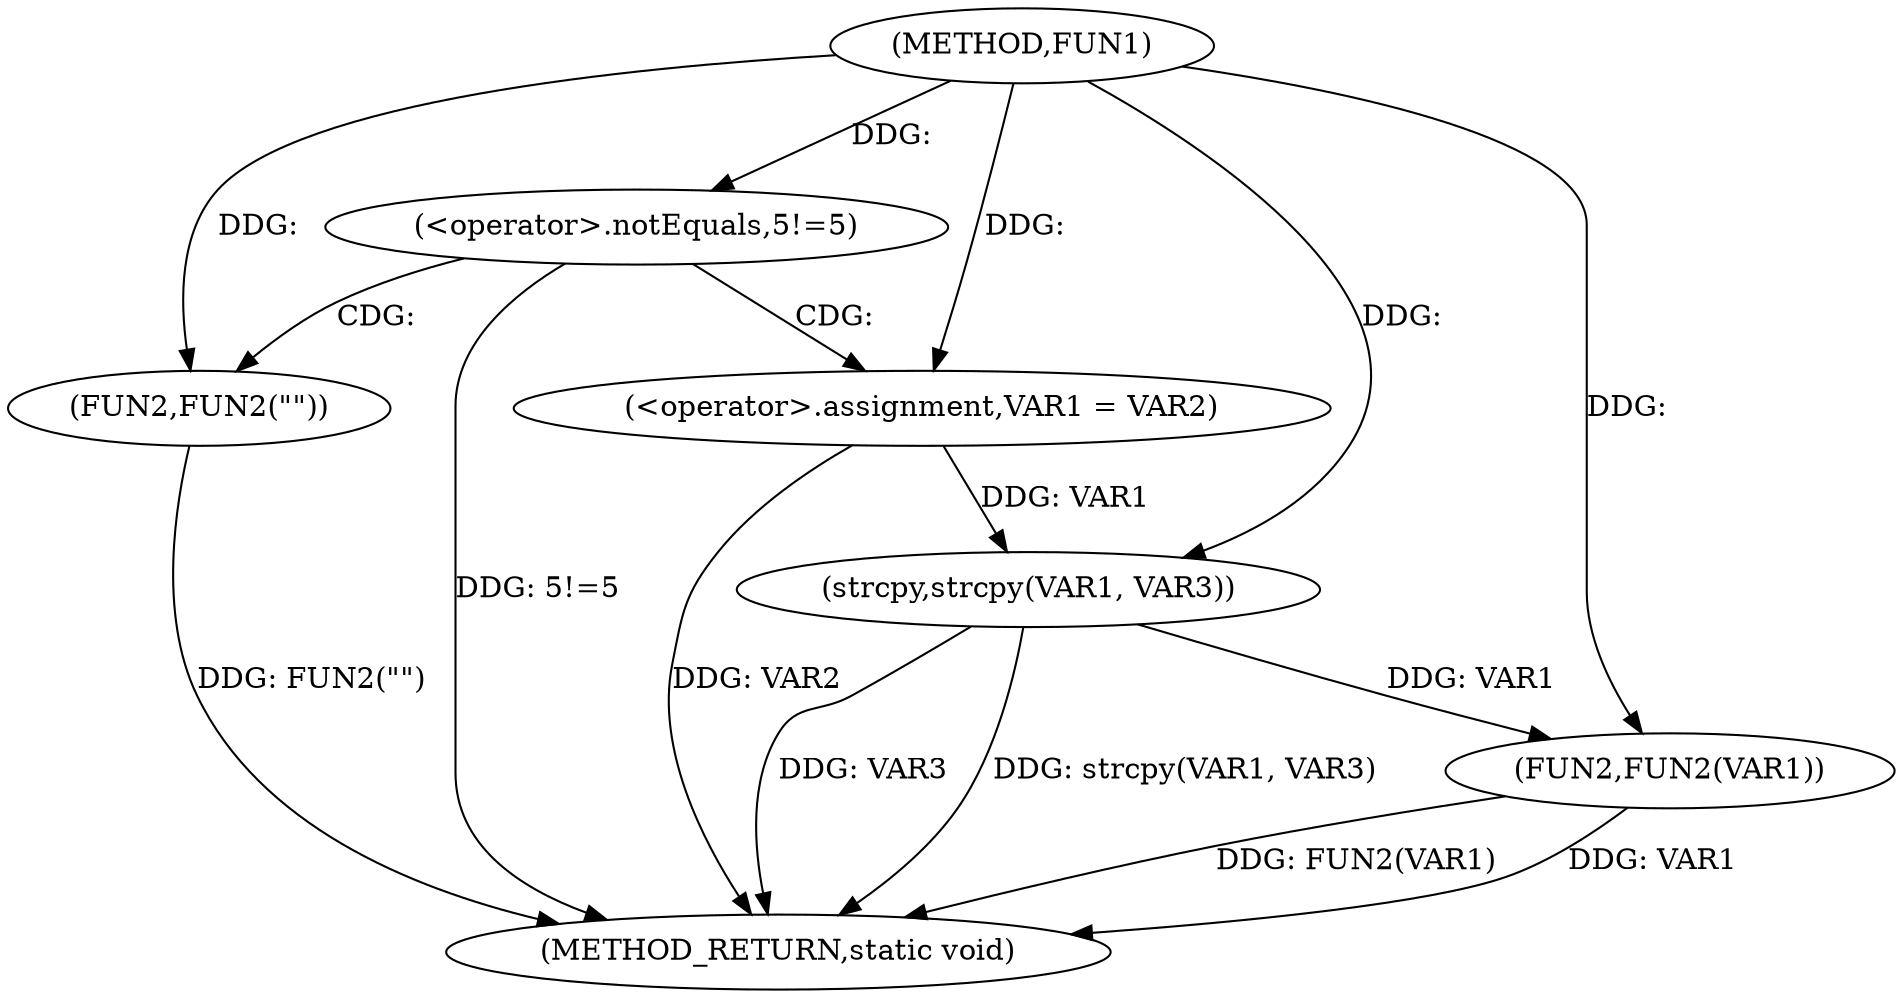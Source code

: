 digraph FUN1 {  
"1000100" [label = "(METHOD,FUN1)" ]
"1000123" [label = "(METHOD_RETURN,static void)" ]
"1000105" [label = "(<operator>.notEquals,5!=5)" ]
"1000109" [label = "(FUN2,FUN2(\"\"))" ]
"1000113" [label = "(<operator>.assignment,VAR1 = VAR2)" ]
"1000118" [label = "(strcpy,strcpy(VAR1, VAR3))" ]
"1000121" [label = "(FUN2,FUN2(VAR1))" ]
  "1000105" -> "1000123"  [ label = "DDG: 5!=5"] 
  "1000118" -> "1000123"  [ label = "DDG: strcpy(VAR1, VAR3)"] 
  "1000121" -> "1000123"  [ label = "DDG: VAR1"] 
  "1000109" -> "1000123"  [ label = "DDG: FUN2(\"\")"] 
  "1000113" -> "1000123"  [ label = "DDG: VAR2"] 
  "1000121" -> "1000123"  [ label = "DDG: FUN2(VAR1)"] 
  "1000118" -> "1000123"  [ label = "DDG: VAR3"] 
  "1000100" -> "1000105"  [ label = "DDG: "] 
  "1000100" -> "1000109"  [ label = "DDG: "] 
  "1000100" -> "1000113"  [ label = "DDG: "] 
  "1000113" -> "1000118"  [ label = "DDG: VAR1"] 
  "1000100" -> "1000118"  [ label = "DDG: "] 
  "1000118" -> "1000121"  [ label = "DDG: VAR1"] 
  "1000100" -> "1000121"  [ label = "DDG: "] 
  "1000105" -> "1000109"  [ label = "CDG: "] 
  "1000105" -> "1000113"  [ label = "CDG: "] 
}
